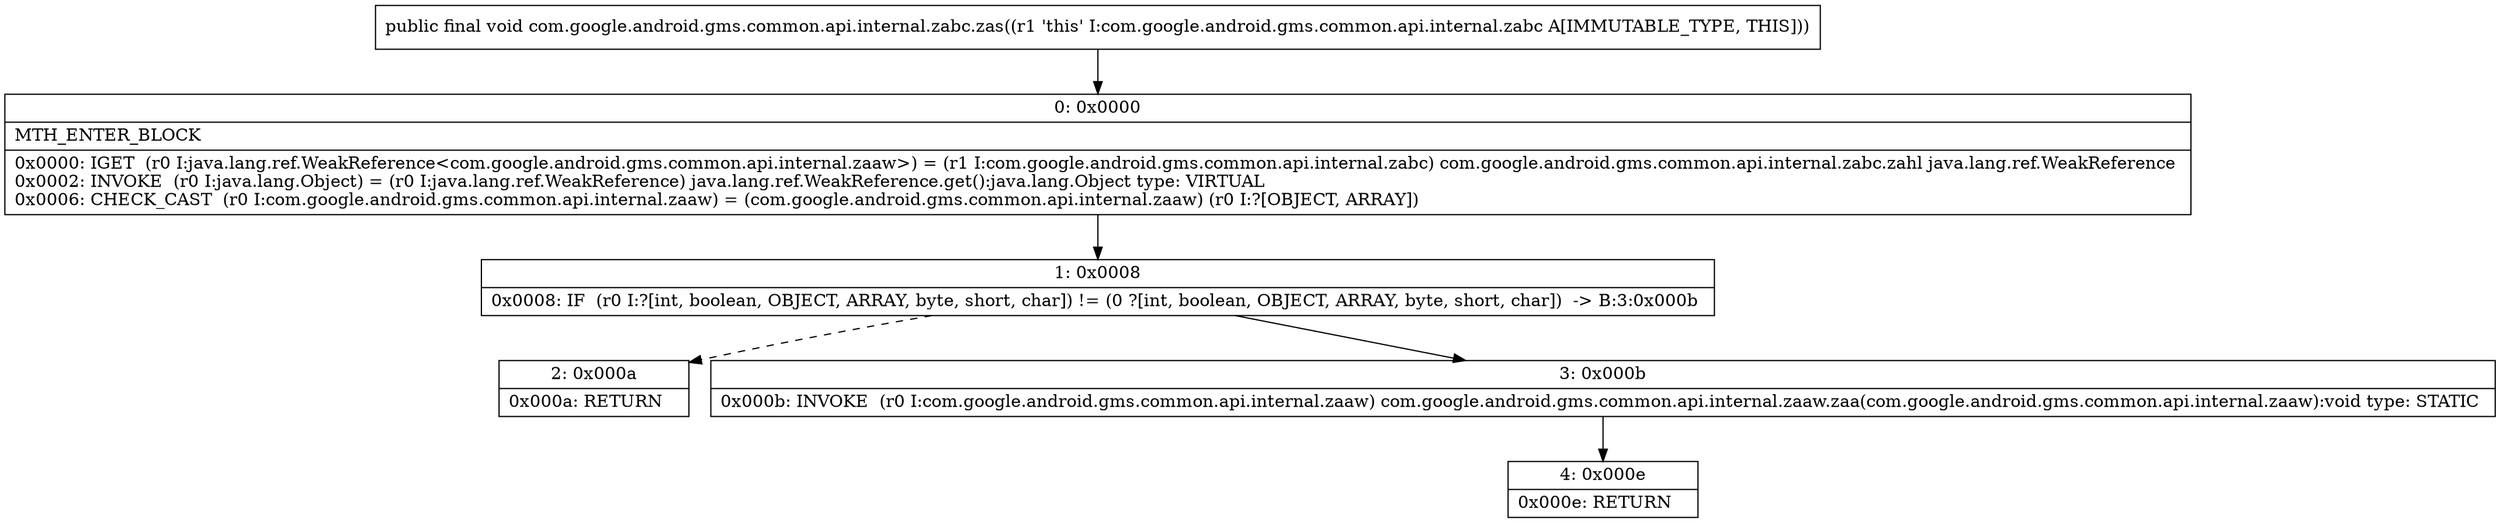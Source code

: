 digraph "CFG forcom.google.android.gms.common.api.internal.zabc.zas()V" {
Node_0 [shape=record,label="{0\:\ 0x0000|MTH_ENTER_BLOCK\l|0x0000: IGET  (r0 I:java.lang.ref.WeakReference\<com.google.android.gms.common.api.internal.zaaw\>) = (r1 I:com.google.android.gms.common.api.internal.zabc) com.google.android.gms.common.api.internal.zabc.zahl java.lang.ref.WeakReference \l0x0002: INVOKE  (r0 I:java.lang.Object) = (r0 I:java.lang.ref.WeakReference) java.lang.ref.WeakReference.get():java.lang.Object type: VIRTUAL \l0x0006: CHECK_CAST  (r0 I:com.google.android.gms.common.api.internal.zaaw) = (com.google.android.gms.common.api.internal.zaaw) (r0 I:?[OBJECT, ARRAY]) \l}"];
Node_1 [shape=record,label="{1\:\ 0x0008|0x0008: IF  (r0 I:?[int, boolean, OBJECT, ARRAY, byte, short, char]) != (0 ?[int, boolean, OBJECT, ARRAY, byte, short, char])  \-\> B:3:0x000b \l}"];
Node_2 [shape=record,label="{2\:\ 0x000a|0x000a: RETURN   \l}"];
Node_3 [shape=record,label="{3\:\ 0x000b|0x000b: INVOKE  (r0 I:com.google.android.gms.common.api.internal.zaaw) com.google.android.gms.common.api.internal.zaaw.zaa(com.google.android.gms.common.api.internal.zaaw):void type: STATIC \l}"];
Node_4 [shape=record,label="{4\:\ 0x000e|0x000e: RETURN   \l}"];
MethodNode[shape=record,label="{public final void com.google.android.gms.common.api.internal.zabc.zas((r1 'this' I:com.google.android.gms.common.api.internal.zabc A[IMMUTABLE_TYPE, THIS])) }"];
MethodNode -> Node_0;
Node_0 -> Node_1;
Node_1 -> Node_2[style=dashed];
Node_1 -> Node_3;
Node_3 -> Node_4;
}

